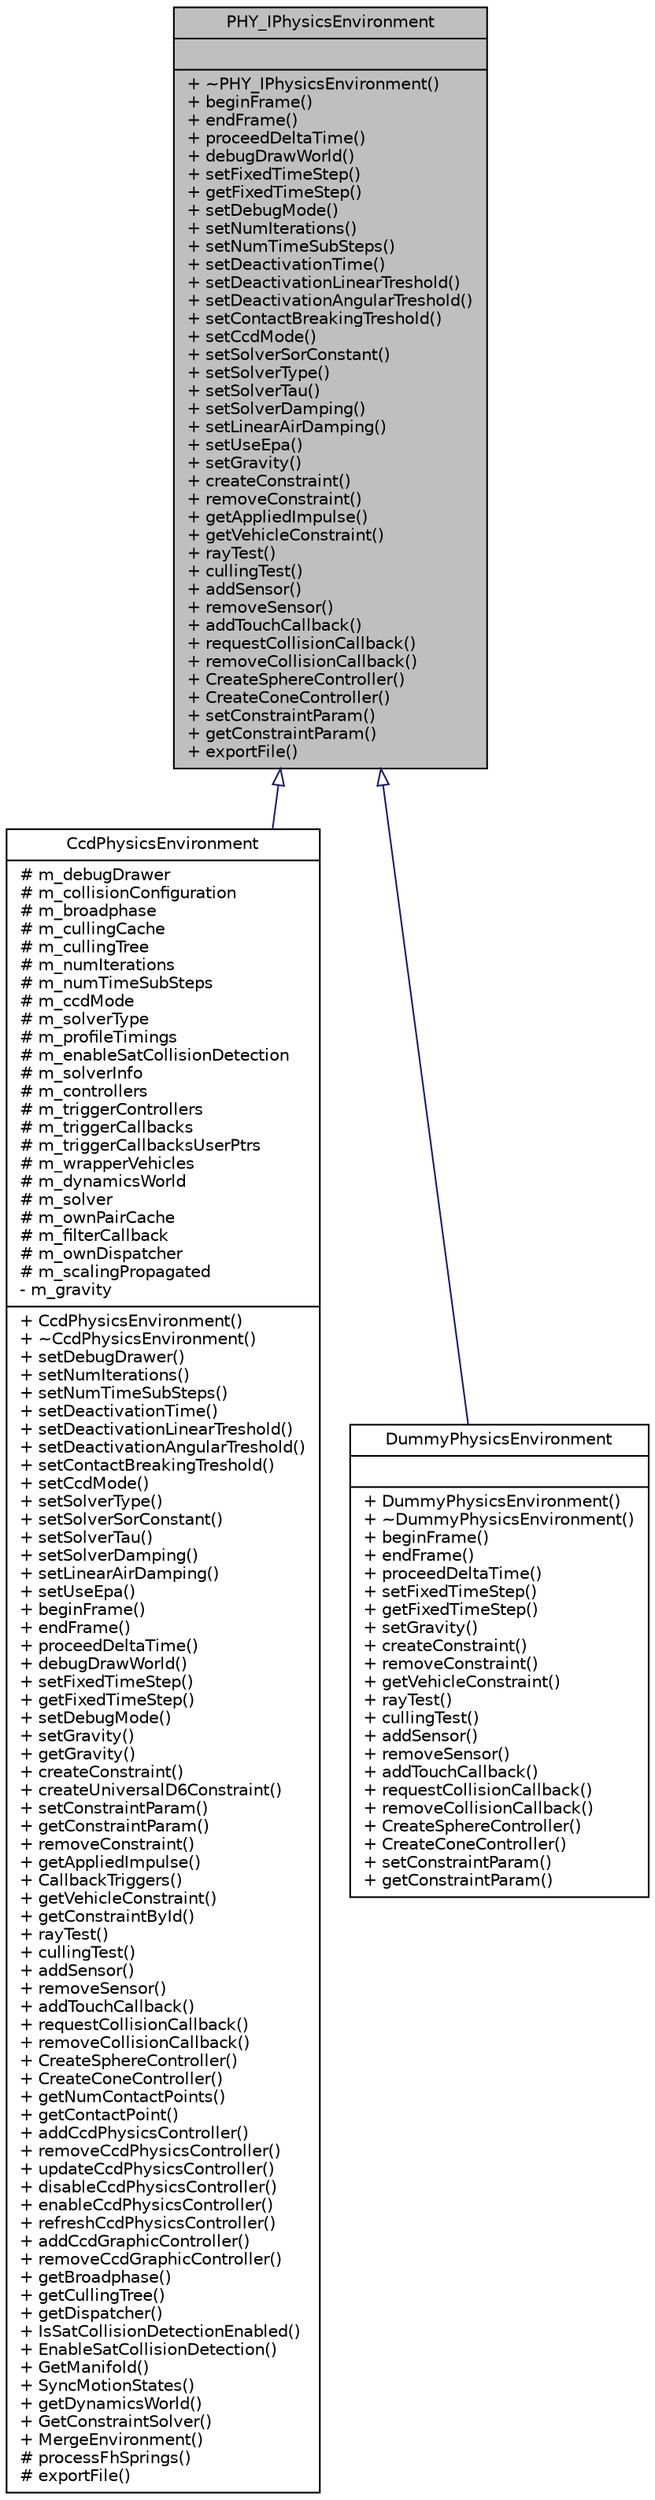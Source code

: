 digraph G
{
  edge [fontname="Helvetica",fontsize="10",labelfontname="Helvetica",labelfontsize="10"];
  node [fontname="Helvetica",fontsize="10",shape=record];
  Node1 [label="{PHY_IPhysicsEnvironment\n||+ ~PHY_IPhysicsEnvironment()\l+ beginFrame()\l+ endFrame()\l+ proceedDeltaTime()\l+ debugDrawWorld()\l+ setFixedTimeStep()\l+ getFixedTimeStep()\l+ setDebugMode()\l+ setNumIterations()\l+ setNumTimeSubSteps()\l+ setDeactivationTime()\l+ setDeactivationLinearTreshold()\l+ setDeactivationAngularTreshold()\l+ setContactBreakingTreshold()\l+ setCcdMode()\l+ setSolverSorConstant()\l+ setSolverType()\l+ setSolverTau()\l+ setSolverDamping()\l+ setLinearAirDamping()\l+ setUseEpa()\l+ setGravity()\l+ createConstraint()\l+ removeConstraint()\l+ getAppliedImpulse()\l+ getVehicleConstraint()\l+ rayTest()\l+ cullingTest()\l+ addSensor()\l+ removeSensor()\l+ addTouchCallback()\l+ requestCollisionCallback()\l+ removeCollisionCallback()\l+ CreateSphereController()\l+ CreateConeController()\l+ setConstraintParam()\l+ getConstraintParam()\l+ exportFile()\l}",height=0.2,width=0.4,color="black", fillcolor="grey75", style="filled" fontcolor="black"];
  Node1 -> Node2 [dir=back,color="midnightblue",fontsize="10",style="solid",arrowtail="empty",fontname="Helvetica"];
  Node2 [label="{CcdPhysicsEnvironment\n|# m_debugDrawer\l# m_collisionConfiguration\l# m_broadphase\l# m_cullingCache\l# m_cullingTree\l# m_numIterations\l# m_numTimeSubSteps\l# m_ccdMode\l# m_solverType\l# m_profileTimings\l# m_enableSatCollisionDetection\l# m_solverInfo\l# m_controllers\l# m_triggerControllers\l# m_triggerCallbacks\l# m_triggerCallbacksUserPtrs\l# m_wrapperVehicles\l# m_dynamicsWorld\l# m_solver\l# m_ownPairCache\l# m_filterCallback\l# m_ownDispatcher\l# m_scalingPropagated\l- m_gravity\l|+ CcdPhysicsEnvironment()\l+ ~CcdPhysicsEnvironment()\l+ setDebugDrawer()\l+ setNumIterations()\l+ setNumTimeSubSteps()\l+ setDeactivationTime()\l+ setDeactivationLinearTreshold()\l+ setDeactivationAngularTreshold()\l+ setContactBreakingTreshold()\l+ setCcdMode()\l+ setSolverType()\l+ setSolverSorConstant()\l+ setSolverTau()\l+ setSolverDamping()\l+ setLinearAirDamping()\l+ setUseEpa()\l+ beginFrame()\l+ endFrame()\l+ proceedDeltaTime()\l+ debugDrawWorld()\l+ setFixedTimeStep()\l+ getFixedTimeStep()\l+ setDebugMode()\l+ setGravity()\l+ getGravity()\l+ createConstraint()\l+ createUniversalD6Constraint()\l+ setConstraintParam()\l+ getConstraintParam()\l+ removeConstraint()\l+ getAppliedImpulse()\l+ CallbackTriggers()\l+ getVehicleConstraint()\l+ getConstraintById()\l+ rayTest()\l+ cullingTest()\l+ addSensor()\l+ removeSensor()\l+ addTouchCallback()\l+ requestCollisionCallback()\l+ removeCollisionCallback()\l+ CreateSphereController()\l+ CreateConeController()\l+ getNumContactPoints()\l+ getContactPoint()\l+ addCcdPhysicsController()\l+ removeCcdPhysicsController()\l+ updateCcdPhysicsController()\l+ disableCcdPhysicsController()\l+ enableCcdPhysicsController()\l+ refreshCcdPhysicsController()\l+ addCcdGraphicController()\l+ removeCcdGraphicController()\l+ getBroadphase()\l+ getCullingTree()\l+ getDispatcher()\l+ IsSatCollisionDetectionEnabled()\l+ EnableSatCollisionDetection()\l+ GetManifold()\l+ SyncMotionStates()\l+ getDynamicsWorld()\l+ GetConstraintSolver()\l+ MergeEnvironment()\l# processFhSprings()\l# exportFile()\l}",height=0.2,width=0.4,color="black", fillcolor="white", style="filled",URL="$d5/d39/classCcdPhysicsEnvironment.html"];
  Node1 -> Node3 [dir=back,color="midnightblue",fontsize="10",style="solid",arrowtail="empty",fontname="Helvetica"];
  Node3 [label="{DummyPhysicsEnvironment\n||+ DummyPhysicsEnvironment()\l+ ~DummyPhysicsEnvironment()\l+ beginFrame()\l+ endFrame()\l+ proceedDeltaTime()\l+ setFixedTimeStep()\l+ getFixedTimeStep()\l+ setGravity()\l+ createConstraint()\l+ removeConstraint()\l+ getVehicleConstraint()\l+ rayTest()\l+ cullingTest()\l+ addSensor()\l+ removeSensor()\l+ addTouchCallback()\l+ requestCollisionCallback()\l+ removeCollisionCallback()\l+ CreateSphereController()\l+ CreateConeController()\l+ setConstraintParam()\l+ getConstraintParam()\l}",height=0.2,width=0.4,color="black", fillcolor="white", style="filled",URL="$d5/d36/classDummyPhysicsEnvironment.html"];
}
